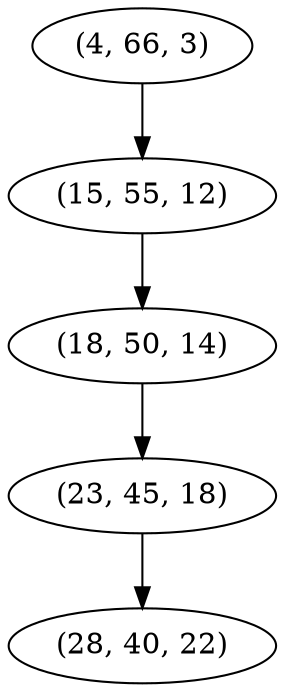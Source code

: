 digraph tree {
    "(4, 66, 3)";
    "(15, 55, 12)";
    "(18, 50, 14)";
    "(23, 45, 18)";
    "(28, 40, 22)";
    "(4, 66, 3)" -> "(15, 55, 12)";
    "(15, 55, 12)" -> "(18, 50, 14)";
    "(18, 50, 14)" -> "(23, 45, 18)";
    "(23, 45, 18)" -> "(28, 40, 22)";
}
